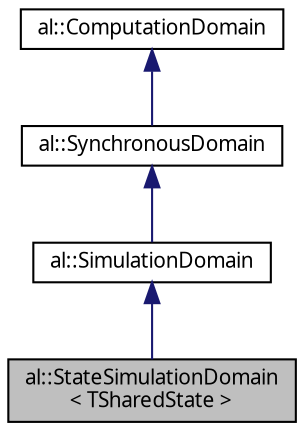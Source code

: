 digraph "al::StateSimulationDomain&lt; TSharedState &gt;"
{
 // LATEX_PDF_SIZE
  bgcolor="transparent";
  edge [fontname="FreeSans.ttf",fontsize="10",labelfontname="FreeSans.ttf",labelfontsize="10"];
  node [fontname="FreeSans.ttf",fontsize="10",shape=record];
  Node1 [label="al::StateSimulationDomain\l\< TSharedState \>",height=0.2,width=0.4,color="black", fillcolor="grey75", style="filled", fontcolor="black",tooltip=" "];
  Node2 -> Node1 [dir="back",color="midnightblue",fontsize="10",style="solid",fontname="FreeSans.ttf"];
  Node2 [label="al::SimulationDomain",height=0.2,width=0.4,color="black",URL="$classal_1_1_simulation_domain.html",tooltip=" "];
  Node3 -> Node2 [dir="back",color="midnightblue",fontsize="10",style="solid",fontname="FreeSans.ttf"];
  Node3 [label="al::SynchronousDomain",height=0.2,width=0.4,color="black",URL="$classal_1_1_synchronous_domain.html",tooltip=" "];
  Node4 -> Node3 [dir="back",color="midnightblue",fontsize="10",style="solid",fontname="FreeSans.ttf"];
  Node4 [label="al::ComputationDomain",height=0.2,width=0.4,color="black",URL="$classal_1_1_computation_domain.html",tooltip=" "];
}
